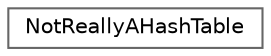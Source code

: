 digraph "Graphical Class Hierarchy"
{
 // LATEX_PDF_SIZE
  bgcolor="transparent";
  edge [fontname=Helvetica,fontsize=10,labelfontname=Helvetica,labelfontsize=10];
  node [fontname=Helvetica,fontsize=10,shape=box,height=0.2,width=0.4];
  rankdir="LR";
  Node0 [id="Node000000",label="NotReallyAHashTable",height=0.2,width=0.4,color="grey40", fillcolor="white", style="filled",URL="$struct_not_really_a_hash_table.html",tooltip=" "];
}
